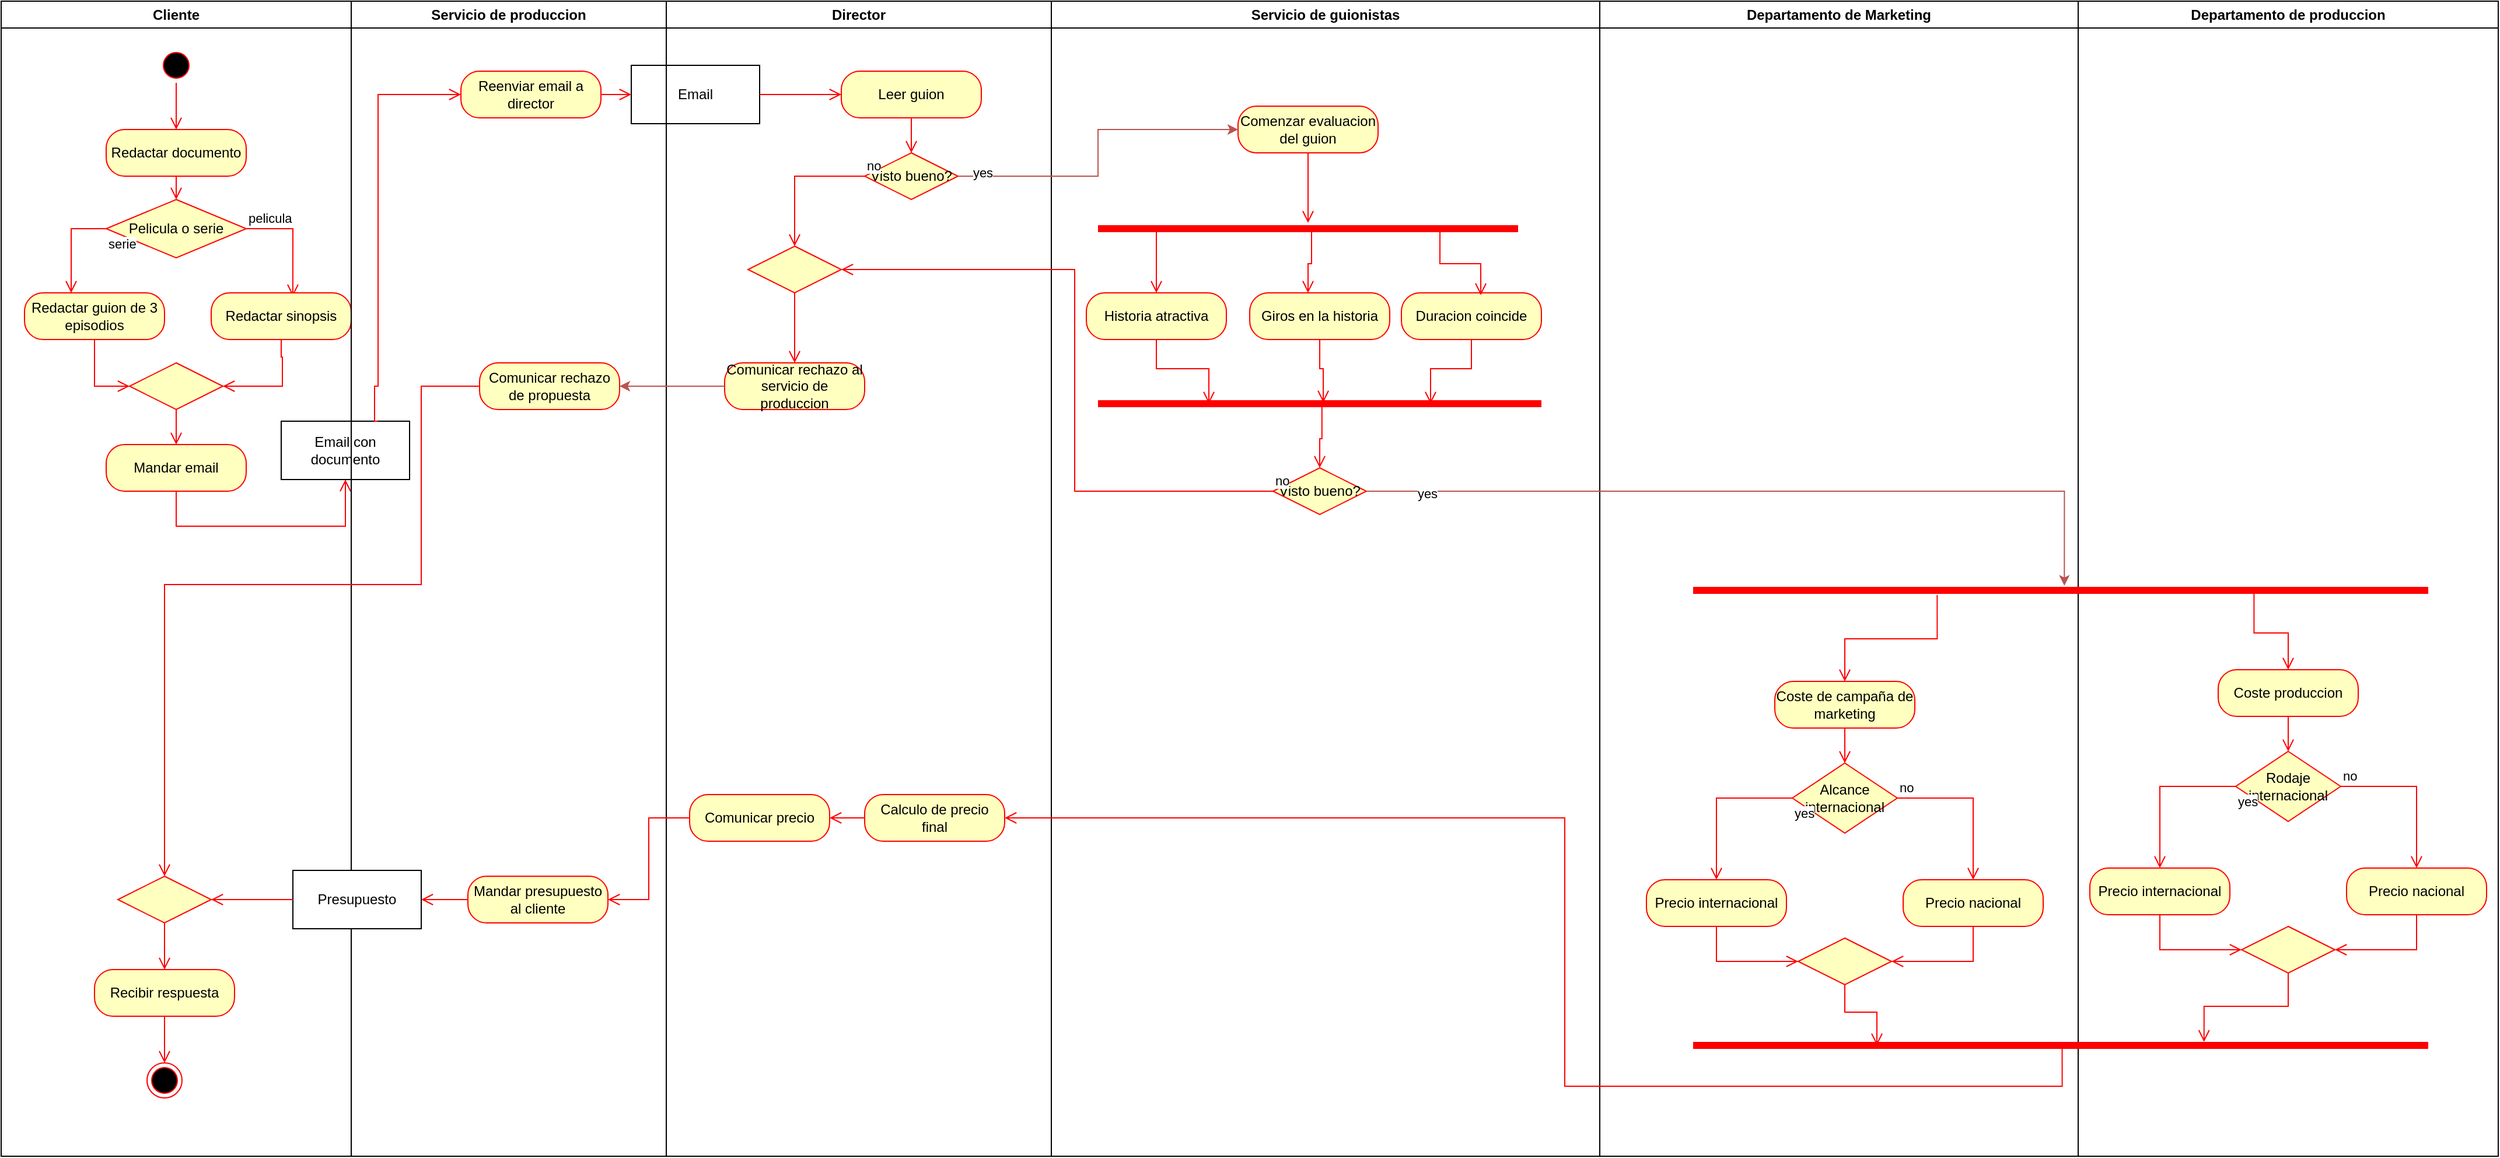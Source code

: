 <mxfile version="26.1.1">
  <diagram name="Página-1" id="FXHR4luyyMVnh68RdkWa">
    <mxGraphModel dx="2074" dy="1146" grid="1" gridSize="10" guides="1" tooltips="1" connect="1" arrows="1" fold="1" page="1" pageScale="1" pageWidth="827" pageHeight="1169" math="0" shadow="0">
      <root>
        <mxCell id="0" />
        <mxCell id="1" parent="0" />
        <mxCell id="V2uawjCJ9MecGlCLI-Co-1" value="Cliente" style="swimlane;whiteSpace=wrap;html=1;" parent="1" vertex="1">
          <mxGeometry x="20" y="10" width="300" height="990" as="geometry" />
        </mxCell>
        <mxCell id="V2uawjCJ9MecGlCLI-Co-17" value="" style="ellipse;html=1;shape=startState;fillColor=#000000;strokeColor=#ff0000;" parent="V2uawjCJ9MecGlCLI-Co-1" vertex="1">
          <mxGeometry x="135" y="40" width="30" height="30" as="geometry" />
        </mxCell>
        <mxCell id="V2uawjCJ9MecGlCLI-Co-18" value="" style="edgeStyle=orthogonalEdgeStyle;html=1;verticalAlign=bottom;endArrow=open;endSize=8;strokeColor=#ff0000;rounded=0;" parent="V2uawjCJ9MecGlCLI-Co-1" source="V2uawjCJ9MecGlCLI-Co-17" target="V2uawjCJ9MecGlCLI-Co-19" edge="1">
          <mxGeometry relative="1" as="geometry">
            <mxPoint x="150" y="130" as="targetPoint" />
          </mxGeometry>
        </mxCell>
        <mxCell id="V2uawjCJ9MecGlCLI-Co-19" value="Redactar documento" style="rounded=1;whiteSpace=wrap;html=1;arcSize=40;fontColor=#000000;fillColor=#ffffc0;strokeColor=#ff0000;" parent="V2uawjCJ9MecGlCLI-Co-1" vertex="1">
          <mxGeometry x="90" y="110" width="120" height="40" as="geometry" />
        </mxCell>
        <mxCell id="V2uawjCJ9MecGlCLI-Co-20" value="" style="edgeStyle=orthogonalEdgeStyle;html=1;verticalAlign=bottom;endArrow=open;endSize=8;strokeColor=#ff0000;rounded=0;" parent="V2uawjCJ9MecGlCLI-Co-1" source="V2uawjCJ9MecGlCLI-Co-19" target="V2uawjCJ9MecGlCLI-Co-22" edge="1">
          <mxGeometry relative="1" as="geometry">
            <mxPoint x="150" y="230" as="targetPoint" />
          </mxGeometry>
        </mxCell>
        <mxCell id="V2uawjCJ9MecGlCLI-Co-22" value="Pelicula o serie" style="rhombus;whiteSpace=wrap;html=1;fontColor=#000000;fillColor=#ffffc0;strokeColor=#ff0000;" parent="V2uawjCJ9MecGlCLI-Co-1" vertex="1">
          <mxGeometry x="90" y="170" width="120" height="50" as="geometry" />
        </mxCell>
        <mxCell id="V2uawjCJ9MecGlCLI-Co-23" value="pelicula" style="edgeStyle=orthogonalEdgeStyle;html=1;align=left;verticalAlign=bottom;endArrow=open;endSize=8;strokeColor=#ff0000;rounded=0;entryX=0.583;entryY=0.075;entryDx=0;entryDy=0;entryPerimeter=0;exitX=1;exitY=0.5;exitDx=0;exitDy=0;" parent="V2uawjCJ9MecGlCLI-Co-1" source="V2uawjCJ9MecGlCLI-Co-22" target="V2uawjCJ9MecGlCLI-Co-25" edge="1">
          <mxGeometry x="-1" relative="1" as="geometry">
            <mxPoint x="290" y="260" as="targetPoint" />
          </mxGeometry>
        </mxCell>
        <mxCell id="V2uawjCJ9MecGlCLI-Co-24" value="serie" style="edgeStyle=orthogonalEdgeStyle;html=1;align=left;verticalAlign=top;endArrow=open;endSize=8;strokeColor=#ff0000;rounded=0;exitX=0;exitY=0.5;exitDx=0;exitDy=0;" parent="V2uawjCJ9MecGlCLI-Co-1" source="V2uawjCJ9MecGlCLI-Co-22" target="V2uawjCJ9MecGlCLI-Co-27" edge="1">
          <mxGeometry x="-1" relative="1" as="geometry">
            <mxPoint x="150" y="340" as="targetPoint" />
            <Array as="points">
              <mxPoint x="60" y="195" />
            </Array>
          </mxGeometry>
        </mxCell>
        <mxCell id="V2uawjCJ9MecGlCLI-Co-25" value="Redactar sinopsis" style="rounded=1;whiteSpace=wrap;html=1;arcSize=40;fontColor=#000000;fillColor=#ffffc0;strokeColor=#ff0000;" parent="V2uawjCJ9MecGlCLI-Co-1" vertex="1">
          <mxGeometry x="180" y="250" width="120" height="40" as="geometry" />
        </mxCell>
        <mxCell id="V2uawjCJ9MecGlCLI-Co-26" value="" style="edgeStyle=orthogonalEdgeStyle;html=1;verticalAlign=bottom;endArrow=open;endSize=8;strokeColor=#ff0000;rounded=0;entryX=1;entryY=0.5;entryDx=0;entryDy=0;" parent="V2uawjCJ9MecGlCLI-Co-1" source="V2uawjCJ9MecGlCLI-Co-25" target="V2uawjCJ9MecGlCLI-Co-34" edge="1">
          <mxGeometry relative="1" as="geometry">
            <mxPoint x="230" y="360" as="targetPoint" />
            <Array as="points">
              <mxPoint x="240" y="305" />
              <mxPoint x="241" y="305" />
              <mxPoint x="241" y="330" />
            </Array>
          </mxGeometry>
        </mxCell>
        <mxCell id="V2uawjCJ9MecGlCLI-Co-27" value="Redactar guion de 3 episodios" style="rounded=1;whiteSpace=wrap;html=1;arcSize=40;fontColor=#000000;fillColor=#ffffc0;strokeColor=#ff0000;" parent="V2uawjCJ9MecGlCLI-Co-1" vertex="1">
          <mxGeometry x="20" y="250" width="120" height="40" as="geometry" />
        </mxCell>
        <mxCell id="V2uawjCJ9MecGlCLI-Co-28" value="" style="edgeStyle=orthogonalEdgeStyle;html=1;verticalAlign=bottom;endArrow=open;endSize=8;strokeColor=#ff0000;rounded=0;entryX=0;entryY=0.5;entryDx=0;entryDy=0;" parent="V2uawjCJ9MecGlCLI-Co-1" source="V2uawjCJ9MecGlCLI-Co-27" target="V2uawjCJ9MecGlCLI-Co-34" edge="1">
          <mxGeometry relative="1" as="geometry">
            <mxPoint x="80" y="330" as="targetPoint" />
          </mxGeometry>
        </mxCell>
        <mxCell id="V2uawjCJ9MecGlCLI-Co-34" value="" style="rhombus;whiteSpace=wrap;html=1;fontColor=#000000;fillColor=#ffffc0;strokeColor=#ff0000;" parent="V2uawjCJ9MecGlCLI-Co-1" vertex="1">
          <mxGeometry x="110" y="310" width="80" height="40" as="geometry" />
        </mxCell>
        <mxCell id="V2uawjCJ9MecGlCLI-Co-36" value="" style="edgeStyle=orthogonalEdgeStyle;html=1;align=left;verticalAlign=top;endArrow=open;endSize=8;strokeColor=#ff0000;rounded=0;entryX=0.5;entryY=0;entryDx=0;entryDy=0;" parent="V2uawjCJ9MecGlCLI-Co-1" source="V2uawjCJ9MecGlCLI-Co-34" target="V2uawjCJ9MecGlCLI-Co-37" edge="1">
          <mxGeometry x="-1" relative="1" as="geometry">
            <mxPoint x="160" y="450" as="targetPoint" />
          </mxGeometry>
        </mxCell>
        <mxCell id="V2uawjCJ9MecGlCLI-Co-37" value="Mandar email" style="rounded=1;whiteSpace=wrap;html=1;arcSize=40;fontColor=#000000;fillColor=#ffffc0;strokeColor=#ff0000;" parent="V2uawjCJ9MecGlCLI-Co-1" vertex="1">
          <mxGeometry x="90" y="380" width="120" height="40" as="geometry" />
        </mxCell>
        <mxCell id="V2uawjCJ9MecGlCLI-Co-38" value="" style="edgeStyle=orthogonalEdgeStyle;html=1;verticalAlign=bottom;endArrow=open;endSize=8;strokeColor=#ff0000;rounded=0;entryX=0.5;entryY=1;entryDx=0;entryDy=0;exitX=0.5;exitY=1;exitDx=0;exitDy=0;" parent="V2uawjCJ9MecGlCLI-Co-1" source="V2uawjCJ9MecGlCLI-Co-37" target="V2uawjCJ9MecGlCLI-Co-39" edge="1">
          <mxGeometry relative="1" as="geometry">
            <mxPoint x="140" y="560" as="targetPoint" />
            <Array as="points">
              <mxPoint x="150" y="450" />
              <mxPoint x="295" y="450" />
            </Array>
          </mxGeometry>
        </mxCell>
        <mxCell id="V2uawjCJ9MecGlCLI-Co-39" value="Email con documento" style="html=1;whiteSpace=wrap;" parent="V2uawjCJ9MecGlCLI-Co-1" vertex="1">
          <mxGeometry x="240" y="360" width="110" height="50" as="geometry" />
        </mxCell>
        <mxCell id="V2uawjCJ9MecGlCLI-Co-112" value="Recibir respuesta" style="rounded=1;whiteSpace=wrap;html=1;arcSize=40;fontColor=#000000;fillColor=#ffffc0;strokeColor=#ff0000;" parent="V2uawjCJ9MecGlCLI-Co-1" vertex="1">
          <mxGeometry x="80" y="830" width="120" height="40" as="geometry" />
        </mxCell>
        <mxCell id="V2uawjCJ9MecGlCLI-Co-114" value="" style="ellipse;html=1;shape=endState;fillColor=#000000;strokeColor=#ff0000;" parent="V2uawjCJ9MecGlCLI-Co-1" vertex="1">
          <mxGeometry x="125" y="910" width="30" height="30" as="geometry" />
        </mxCell>
        <mxCell id="V2uawjCJ9MecGlCLI-Co-113" value="" style="edgeStyle=orthogonalEdgeStyle;html=1;verticalAlign=bottom;endArrow=open;endSize=8;strokeColor=#ff0000;rounded=0;" parent="V2uawjCJ9MecGlCLI-Co-1" source="V2uawjCJ9MecGlCLI-Co-112" target="V2uawjCJ9MecGlCLI-Co-114" edge="1">
          <mxGeometry relative="1" as="geometry">
            <mxPoint x="130" y="950" as="targetPoint" />
          </mxGeometry>
        </mxCell>
        <mxCell id="V2uawjCJ9MecGlCLI-Co-115" value="" style="rhombus;whiteSpace=wrap;html=1;fontColor=#000000;fillColor=#ffffc0;strokeColor=#ff0000;" parent="V2uawjCJ9MecGlCLI-Co-1" vertex="1">
          <mxGeometry x="100" y="750" width="80" height="40" as="geometry" />
        </mxCell>
        <mxCell id="V2uawjCJ9MecGlCLI-Co-117" value="" style="edgeStyle=orthogonalEdgeStyle;html=1;align=left;verticalAlign=top;endArrow=open;endSize=8;strokeColor=#ff0000;rounded=0;entryX=0.5;entryY=0;entryDx=0;entryDy=0;" parent="V2uawjCJ9MecGlCLI-Co-1" source="V2uawjCJ9MecGlCLI-Co-115" target="V2uawjCJ9MecGlCLI-Co-112" edge="1">
          <mxGeometry x="-1" relative="1" as="geometry">
            <mxPoint x="140" y="850" as="targetPoint" />
          </mxGeometry>
        </mxCell>
        <mxCell id="V2uawjCJ9MecGlCLI-Co-2" value="Servicio de produccion" style="swimlane;whiteSpace=wrap;html=1;" parent="1" vertex="1">
          <mxGeometry x="320" y="10" width="270" height="990" as="geometry" />
        </mxCell>
        <mxCell id="V2uawjCJ9MecGlCLI-Co-40" value="Reenviar email a director" style="rounded=1;whiteSpace=wrap;html=1;arcSize=40;fontColor=#000000;fillColor=#ffffc0;strokeColor=#ff0000;" parent="V2uawjCJ9MecGlCLI-Co-2" vertex="1">
          <mxGeometry x="94" y="60" width="120" height="40" as="geometry" />
        </mxCell>
        <mxCell id="V2uawjCJ9MecGlCLI-Co-43" value="Email" style="html=1;whiteSpace=wrap;" parent="V2uawjCJ9MecGlCLI-Co-2" vertex="1">
          <mxGeometry x="240" y="55" width="110" height="50" as="geometry" />
        </mxCell>
        <mxCell id="V2uawjCJ9MecGlCLI-Co-41" value="" style="edgeStyle=orthogonalEdgeStyle;html=1;verticalAlign=bottom;endArrow=open;endSize=8;strokeColor=#ff0000;rounded=0;entryX=0;entryY=0.5;entryDx=0;entryDy=0;" parent="V2uawjCJ9MecGlCLI-Co-2" source="V2uawjCJ9MecGlCLI-Co-40" target="V2uawjCJ9MecGlCLI-Co-43" edge="1">
          <mxGeometry relative="1" as="geometry">
            <mxPoint x="230" y="160" as="targetPoint" />
          </mxGeometry>
        </mxCell>
        <mxCell id="V2uawjCJ9MecGlCLI-Co-109" value="Mandar presupuesto al cliente" style="whiteSpace=wrap;html=1;fillColor=#ffffc0;strokeColor=#ff0000;fontColor=#000000;rounded=1;arcSize=40;" parent="V2uawjCJ9MecGlCLI-Co-2" vertex="1">
          <mxGeometry x="100" y="750" width="120" height="40" as="geometry" />
        </mxCell>
        <mxCell id="V2uawjCJ9MecGlCLI-Co-111" value="Presupuesto" style="html=1;whiteSpace=wrap;" parent="V2uawjCJ9MecGlCLI-Co-2" vertex="1">
          <mxGeometry x="-50" y="745" width="110" height="50" as="geometry" />
        </mxCell>
        <mxCell id="V2uawjCJ9MecGlCLI-Co-119" value="" style="edgeStyle=orthogonalEdgeStyle;html=1;align=left;verticalAlign=top;endArrow=open;endSize=8;strokeColor=#ff0000;rounded=0;entryX=1;entryY=0.5;entryDx=0;entryDy=0;exitX=0;exitY=0.5;exitDx=0;exitDy=0;" parent="V2uawjCJ9MecGlCLI-Co-2" source="V2uawjCJ9MecGlCLI-Co-109" target="V2uawjCJ9MecGlCLI-Co-111" edge="1">
          <mxGeometry x="-1" relative="1" as="geometry">
            <mxPoint x="-110" y="780" as="targetPoint" />
            <mxPoint x="-40" y="780" as="sourcePoint" />
          </mxGeometry>
        </mxCell>
        <mxCell id="V2uawjCJ9MecGlCLI-Co-128" value="Comunicar rechazo de propuesta" style="rounded=1;whiteSpace=wrap;html=1;arcSize=40;fontColor=#000000;fillColor=#ffffc0;strokeColor=#ff0000;" parent="V2uawjCJ9MecGlCLI-Co-2" vertex="1">
          <mxGeometry x="110" y="310" width="120" height="40" as="geometry" />
        </mxCell>
        <mxCell id="V2uawjCJ9MecGlCLI-Co-3" value="Director" style="swimlane;whiteSpace=wrap;html=1;" parent="1" vertex="1">
          <mxGeometry x="590" y="10" width="330" height="990" as="geometry" />
        </mxCell>
        <mxCell id="V2uawjCJ9MecGlCLI-Co-44" value="Leer guion" style="rounded=1;whiteSpace=wrap;html=1;arcSize=40;fontColor=#000000;fillColor=#ffffc0;strokeColor=#ff0000;" parent="V2uawjCJ9MecGlCLI-Co-3" vertex="1">
          <mxGeometry x="150" y="60" width="120" height="40" as="geometry" />
        </mxCell>
        <mxCell id="V2uawjCJ9MecGlCLI-Co-45" value="" style="edgeStyle=orthogonalEdgeStyle;html=1;verticalAlign=bottom;endArrow=open;endSize=8;strokeColor=#ff0000;rounded=0;entryX=0.5;entryY=0;entryDx=0;entryDy=0;" parent="V2uawjCJ9MecGlCLI-Co-3" source="V2uawjCJ9MecGlCLI-Co-44" target="V2uawjCJ9MecGlCLI-Co-47" edge="1">
          <mxGeometry relative="1" as="geometry">
            <mxPoint x="210" y="160" as="targetPoint" />
          </mxGeometry>
        </mxCell>
        <mxCell id="V2uawjCJ9MecGlCLI-Co-47" value="Visto bueno?" style="rhombus;whiteSpace=wrap;html=1;fontColor=#000000;fillColor=#ffffc0;strokeColor=#ff0000;" parent="V2uawjCJ9MecGlCLI-Co-3" vertex="1">
          <mxGeometry x="170" y="130" width="80" height="40" as="geometry" />
        </mxCell>
        <mxCell id="V2uawjCJ9MecGlCLI-Co-48" value="no" style="edgeStyle=orthogonalEdgeStyle;html=1;align=left;verticalAlign=bottom;endArrow=open;endSize=8;strokeColor=#ff0000;rounded=0;entryX=0.5;entryY=0;entryDx=0;entryDy=0;" parent="V2uawjCJ9MecGlCLI-Co-3" source="V2uawjCJ9MecGlCLI-Co-47" target="V2uawjCJ9MecGlCLI-Co-122" edge="1">
          <mxGeometry x="-1" relative="1" as="geometry">
            <mxPoint x="370" y="130" as="targetPoint" />
          </mxGeometry>
        </mxCell>
        <mxCell id="V2uawjCJ9MecGlCLI-Co-100" value="Calculo de precio final" style="rounded=1;whiteSpace=wrap;html=1;arcSize=40;fontColor=#000000;fillColor=#ffffc0;strokeColor=#ff0000;" parent="V2uawjCJ9MecGlCLI-Co-3" vertex="1">
          <mxGeometry x="170" y="680" width="120" height="40" as="geometry" />
        </mxCell>
        <mxCell id="V2uawjCJ9MecGlCLI-Co-103" value="Comunicar precio" style="whiteSpace=wrap;html=1;fillColor=#ffffc0;strokeColor=#ff0000;fontColor=#000000;rounded=1;arcSize=40;" parent="V2uawjCJ9MecGlCLI-Co-3" vertex="1">
          <mxGeometry x="20" y="680" width="120" height="40" as="geometry" />
        </mxCell>
        <mxCell id="V2uawjCJ9MecGlCLI-Co-121" value="" style="edgeStyle=orthogonalEdgeStyle;html=1;align=left;verticalAlign=top;endArrow=open;endSize=8;strokeColor=#ff0000;rounded=0;entryX=1;entryY=0.5;entryDx=0;entryDy=0;exitX=0;exitY=0.5;exitDx=0;exitDy=0;" parent="V2uawjCJ9MecGlCLI-Co-3" source="V2uawjCJ9MecGlCLI-Co-100" target="V2uawjCJ9MecGlCLI-Co-103" edge="1">
          <mxGeometry x="-1" relative="1" as="geometry">
            <mxPoint x="-620" y="840" as="targetPoint" />
            <mxPoint x="-620" y="800" as="sourcePoint" />
          </mxGeometry>
        </mxCell>
        <mxCell id="V2uawjCJ9MecGlCLI-Co-122" value="" style="rhombus;whiteSpace=wrap;html=1;fontColor=#000000;fillColor=#ffffc0;strokeColor=#ff0000;" parent="V2uawjCJ9MecGlCLI-Co-3" vertex="1">
          <mxGeometry x="70" y="210" width="80" height="40" as="geometry" />
        </mxCell>
        <mxCell id="V2uawjCJ9MecGlCLI-Co-124" value="" style="edgeStyle=orthogonalEdgeStyle;html=1;align=left;verticalAlign=top;endArrow=open;endSize=8;strokeColor=#ff0000;rounded=0;entryX=0.5;entryY=0;entryDx=0;entryDy=0;" parent="V2uawjCJ9MecGlCLI-Co-3" source="V2uawjCJ9MecGlCLI-Co-122" edge="1" target="V2uawjCJ9MecGlCLI-Co-126">
          <mxGeometry x="-1" relative="1" as="geometry">
            <mxPoint x="120" y="390" as="targetPoint" />
          </mxGeometry>
        </mxCell>
        <mxCell id="V2uawjCJ9MecGlCLI-Co-126" value="Comunicar rechazo al servicio de produccion" style="rounded=1;whiteSpace=wrap;html=1;arcSize=40;fontColor=#000000;fillColor=#ffffc0;strokeColor=#ff0000;" parent="V2uawjCJ9MecGlCLI-Co-3" vertex="1">
          <mxGeometry x="50" y="310" width="120" height="40" as="geometry" />
        </mxCell>
        <mxCell id="V2uawjCJ9MecGlCLI-Co-4" value="Servicio de guionistas" style="swimlane;whiteSpace=wrap;html=1;" parent="1" vertex="1">
          <mxGeometry x="920" y="10" width="470" height="990" as="geometry" />
        </mxCell>
        <mxCell id="V2uawjCJ9MecGlCLI-Co-77" value="" style="shape=line;html=1;strokeWidth=6;strokeColor=#ff0000;" parent="V2uawjCJ9MecGlCLI-Co-4" vertex="1">
          <mxGeometry x="40" y="190" width="360" height="10" as="geometry" />
        </mxCell>
        <mxCell id="V2uawjCJ9MecGlCLI-Co-80" value="Historia atractiva" style="rounded=1;whiteSpace=wrap;html=1;arcSize=40;fontColor=#000000;fillColor=#ffffc0;strokeColor=#ff0000;" parent="V2uawjCJ9MecGlCLI-Co-4" vertex="1">
          <mxGeometry x="30" y="250" width="120" height="40" as="geometry" />
        </mxCell>
        <mxCell id="V2uawjCJ9MecGlCLI-Co-81" value="" style="edgeStyle=orthogonalEdgeStyle;html=1;verticalAlign=bottom;endArrow=open;endSize=8;strokeColor=#ff0000;rounded=0;entryX=0.25;entryY=0.5;entryDx=0;entryDy=0;entryPerimeter=0;" parent="V2uawjCJ9MecGlCLI-Co-4" source="V2uawjCJ9MecGlCLI-Co-80" target="V2uawjCJ9MecGlCLI-Co-89" edge="1">
          <mxGeometry relative="1" as="geometry">
            <mxPoint x="103.9" y="335" as="targetPoint" />
          </mxGeometry>
        </mxCell>
        <mxCell id="V2uawjCJ9MecGlCLI-Co-82" value="Giros en la historia" style="rounded=1;whiteSpace=wrap;html=1;arcSize=40;fontColor=#000000;fillColor=#ffffc0;strokeColor=#ff0000;" parent="V2uawjCJ9MecGlCLI-Co-4" vertex="1">
          <mxGeometry x="170" y="250" width="120" height="40" as="geometry" />
        </mxCell>
        <mxCell id="V2uawjCJ9MecGlCLI-Co-83" value="" style="edgeStyle=orthogonalEdgeStyle;html=1;verticalAlign=bottom;endArrow=open;endSize=8;strokeColor=#ff0000;rounded=0;entryX=0.508;entryY=0.4;entryDx=0;entryDy=0;entryPerimeter=0;" parent="V2uawjCJ9MecGlCLI-Co-4" source="V2uawjCJ9MecGlCLI-Co-82" target="V2uawjCJ9MecGlCLI-Co-89" edge="1">
          <mxGeometry relative="1" as="geometry">
            <mxPoint x="235" y="330" as="targetPoint" />
          </mxGeometry>
        </mxCell>
        <mxCell id="V2uawjCJ9MecGlCLI-Co-84" value="Duracion coincide" style="rounded=1;whiteSpace=wrap;html=1;arcSize=40;fontColor=#000000;fillColor=#ffffc0;strokeColor=#ff0000;" parent="V2uawjCJ9MecGlCLI-Co-4" vertex="1">
          <mxGeometry x="300" y="250" width="120" height="40" as="geometry" />
        </mxCell>
        <mxCell id="V2uawjCJ9MecGlCLI-Co-85" value="" style="edgeStyle=orthogonalEdgeStyle;html=1;verticalAlign=bottom;endArrow=open;endSize=8;strokeColor=#ff0000;rounded=0;entryX=0.75;entryY=0.5;entryDx=0;entryDy=0;entryPerimeter=0;" parent="V2uawjCJ9MecGlCLI-Co-4" source="V2uawjCJ9MecGlCLI-Co-84" target="V2uawjCJ9MecGlCLI-Co-89" edge="1">
          <mxGeometry relative="1" as="geometry">
            <mxPoint x="363.06" y="332" as="targetPoint" />
          </mxGeometry>
        </mxCell>
        <mxCell id="V2uawjCJ9MecGlCLI-Co-86" value="" style="edgeStyle=orthogonalEdgeStyle;html=1;verticalAlign=bottom;endArrow=open;endSize=8;strokeColor=#ff0000;rounded=0;exitX=0.175;exitY=0.4;exitDx=0;exitDy=0;exitPerimeter=0;entryX=0.5;entryY=0;entryDx=0;entryDy=0;" parent="V2uawjCJ9MecGlCLI-Co-4" source="V2uawjCJ9MecGlCLI-Co-77" target="V2uawjCJ9MecGlCLI-Co-80" edge="1">
          <mxGeometry relative="1" as="geometry">
            <mxPoint x="110" y="360" as="targetPoint" />
            <mxPoint x="110" y="300" as="sourcePoint" />
            <Array as="points">
              <mxPoint x="90" y="194" />
            </Array>
          </mxGeometry>
        </mxCell>
        <mxCell id="V2uawjCJ9MecGlCLI-Co-87" value="" style="edgeStyle=orthogonalEdgeStyle;html=1;verticalAlign=bottom;endArrow=open;endSize=8;strokeColor=#ff0000;rounded=0;exitX=0.5;exitY=0.5;exitDx=0;exitDy=0;exitPerimeter=0;" parent="V2uawjCJ9MecGlCLI-Co-4" source="V2uawjCJ9MecGlCLI-Co-77" target="V2uawjCJ9MecGlCLI-Co-82" edge="1">
          <mxGeometry relative="1" as="geometry">
            <mxPoint x="240" y="360" as="targetPoint" />
            <mxPoint x="240" y="300" as="sourcePoint" />
            <Array as="points">
              <mxPoint x="223" y="195" />
              <mxPoint x="223" y="225" />
              <mxPoint x="220" y="225" />
            </Array>
          </mxGeometry>
        </mxCell>
        <mxCell id="V2uawjCJ9MecGlCLI-Co-88" value="" style="edgeStyle=orthogonalEdgeStyle;html=1;verticalAlign=bottom;endArrow=open;endSize=8;strokeColor=#ff0000;rounded=0;exitX=0.814;exitY=0.4;exitDx=0;exitDy=0;exitPerimeter=0;entryX=0.567;entryY=0.05;entryDx=0;entryDy=0;entryPerimeter=0;" parent="V2uawjCJ9MecGlCLI-Co-4" source="V2uawjCJ9MecGlCLI-Co-77" target="V2uawjCJ9MecGlCLI-Co-84" edge="1">
          <mxGeometry relative="1" as="geometry">
            <mxPoint x="370" y="360" as="targetPoint" />
            <mxPoint x="370" y="300" as="sourcePoint" />
          </mxGeometry>
        </mxCell>
        <mxCell id="V2uawjCJ9MecGlCLI-Co-89" value="" style="shape=line;html=1;strokeWidth=6;strokeColor=#ff0000;" parent="V2uawjCJ9MecGlCLI-Co-4" vertex="1">
          <mxGeometry x="40" y="340" width="380" height="10" as="geometry" />
        </mxCell>
        <mxCell id="V2uawjCJ9MecGlCLI-Co-97" value="Visto bueno?" style="rhombus;whiteSpace=wrap;html=1;fontColor=#000000;fillColor=#ffffc0;strokeColor=#ff0000;" parent="V2uawjCJ9MecGlCLI-Co-4" vertex="1">
          <mxGeometry x="190" y="400" width="80" height="40" as="geometry" />
        </mxCell>
        <mxCell id="V2uawjCJ9MecGlCLI-Co-92" value="" style="edgeStyle=orthogonalEdgeStyle;html=1;verticalAlign=bottom;endArrow=open;endSize=8;strokeColor=#ff0000;rounded=0;exitX=0.505;exitY=0.5;exitDx=0;exitDy=0;exitPerimeter=0;entryX=0.5;entryY=0;entryDx=0;entryDy=0;" parent="V2uawjCJ9MecGlCLI-Co-4" source="V2uawjCJ9MecGlCLI-Co-89" target="V2uawjCJ9MecGlCLI-Co-97" edge="1">
          <mxGeometry relative="1" as="geometry">
            <mxPoint x="-760" y="690" as="targetPoint" />
            <mxPoint x="234.8" y="581" as="sourcePoint" />
          </mxGeometry>
        </mxCell>
        <mxCell id="_atwbcgxJlAn2tQTcj1J-3" value="Comenzar evaluacion del guion" style="rounded=1;whiteSpace=wrap;html=1;arcSize=40;fontColor=#000000;fillColor=#ffffc0;strokeColor=#ff0000;" vertex="1" parent="V2uawjCJ9MecGlCLI-Co-4">
          <mxGeometry x="160" y="90" width="120" height="40" as="geometry" />
        </mxCell>
        <mxCell id="_atwbcgxJlAn2tQTcj1J-4" value="" style="edgeStyle=orthogonalEdgeStyle;html=1;verticalAlign=bottom;endArrow=open;endSize=8;strokeColor=#ff0000;rounded=0;" edge="1" source="_atwbcgxJlAn2tQTcj1J-3" parent="V2uawjCJ9MecGlCLI-Co-4" target="V2uawjCJ9MecGlCLI-Co-77">
          <mxGeometry relative="1" as="geometry">
            <mxPoint x="310" y="350" as="targetPoint" />
          </mxGeometry>
        </mxCell>
        <mxCell id="V2uawjCJ9MecGlCLI-Co-5" value="Departamento de Marketing" style="swimlane;whiteSpace=wrap;html=1;" parent="1" vertex="1">
          <mxGeometry x="1390" y="10" width="410" height="990" as="geometry" />
        </mxCell>
        <mxCell id="V2uawjCJ9MecGlCLI-Co-42" value="" style="edgeStyle=orthogonalEdgeStyle;html=1;verticalAlign=bottom;endArrow=open;endSize=8;strokeColor=#ff0000;rounded=0;entryX=0;entryY=0.5;entryDx=0;entryDy=0;exitX=0.75;exitY=0;exitDx=0;exitDy=0;" parent="1" source="V2uawjCJ9MecGlCLI-Co-39" target="V2uawjCJ9MecGlCLI-Co-40" edge="1">
          <mxGeometry relative="1" as="geometry">
            <mxPoint x="325" y="430" as="targetPoint" />
            <mxPoint x="180" y="440" as="sourcePoint" />
            <Array as="points">
              <mxPoint x="340" y="370" />
              <mxPoint x="340" y="340" />
              <mxPoint x="343" y="340" />
              <mxPoint x="343" y="90" />
            </Array>
          </mxGeometry>
        </mxCell>
        <mxCell id="V2uawjCJ9MecGlCLI-Co-46" value="" style="edgeStyle=orthogonalEdgeStyle;html=1;verticalAlign=bottom;endArrow=open;endSize=8;strokeColor=#ff0000;rounded=0;entryX=0;entryY=0.5;entryDx=0;entryDy=0;exitX=1;exitY=0.5;exitDx=0;exitDy=0;" parent="1" source="V2uawjCJ9MecGlCLI-Co-43" target="V2uawjCJ9MecGlCLI-Co-44" edge="1">
          <mxGeometry relative="1" as="geometry">
            <mxPoint x="750" y="100" as="targetPoint" />
            <mxPoint x="620" y="100" as="sourcePoint" />
          </mxGeometry>
        </mxCell>
        <mxCell id="V2uawjCJ9MecGlCLI-Co-99" value="" style="edgeStyle=orthogonalEdgeStyle;html=1;align=left;verticalAlign=top;endArrow=open;endSize=8;strokeColor=#ff0000;rounded=0;entryX=1;entryY=0.5;entryDx=0;entryDy=0;exitX=0.502;exitY=0.7;exitDx=0;exitDy=0;exitPerimeter=0;" parent="1" source="_atwbcgxJlAn2tQTcj1J-18" target="V2uawjCJ9MecGlCLI-Co-100" edge="1">
          <mxGeometry x="-1" relative="1" as="geometry">
            <mxPoint x="1490" y="780" as="targetPoint" />
            <Array as="points">
              <mxPoint x="1786" y="940" />
              <mxPoint x="1360" y="940" />
              <mxPoint x="1360" y="710" />
            </Array>
            <mxPoint x="1990" y="940" as="sourcePoint" />
          </mxGeometry>
        </mxCell>
        <mxCell id="V2uawjCJ9MecGlCLI-Co-118" value="" style="edgeStyle=orthogonalEdgeStyle;html=1;align=left;verticalAlign=top;endArrow=open;endSize=8;strokeColor=#ff0000;rounded=0;entryX=1;entryY=0.5;entryDx=0;entryDy=0;exitX=0;exitY=0.5;exitDx=0;exitDy=0;" parent="1" source="V2uawjCJ9MecGlCLI-Co-111" target="V2uawjCJ9MecGlCLI-Co-115" edge="1">
          <mxGeometry x="-1" relative="1" as="geometry">
            <mxPoint x="160" y="870" as="targetPoint" />
            <mxPoint x="170" y="810" as="sourcePoint" />
          </mxGeometry>
        </mxCell>
        <mxCell id="V2uawjCJ9MecGlCLI-Co-120" value="" style="edgeStyle=orthogonalEdgeStyle;html=1;align=left;verticalAlign=top;endArrow=open;endSize=8;strokeColor=#ff0000;rounded=0;exitX=0;exitY=0.5;exitDx=0;exitDy=0;entryX=1;entryY=0.5;entryDx=0;entryDy=0;" parent="1" source="V2uawjCJ9MecGlCLI-Co-103" target="V2uawjCJ9MecGlCLI-Co-109" edge="1">
          <mxGeometry x="-1" relative="1" as="geometry">
            <mxPoint x="660" y="780" as="targetPoint" />
            <mxPoint x="290" y="800" as="sourcePoint" />
          </mxGeometry>
        </mxCell>
        <mxCell id="V2uawjCJ9MecGlCLI-Co-98" value="no" style="edgeStyle=orthogonalEdgeStyle;html=1;align=left;verticalAlign=bottom;endArrow=open;endSize=8;strokeColor=#ff0000;rounded=0;entryX=1;entryY=0.5;entryDx=0;entryDy=0;" parent="1" source="V2uawjCJ9MecGlCLI-Co-97" target="V2uawjCJ9MecGlCLI-Co-122" edge="1">
          <mxGeometry x="-1" relative="1" as="geometry">
            <mxPoint x="1630" y="700" as="targetPoint" />
            <Array as="points">
              <mxPoint x="940" y="430" />
              <mxPoint x="940" y="240" />
            </Array>
          </mxGeometry>
        </mxCell>
        <mxCell id="V2uawjCJ9MecGlCLI-Co-130" value="" style="edgeStyle=orthogonalEdgeStyle;html=1;verticalAlign=bottom;endArrow=open;endSize=8;strokeColor=#ff0000;rounded=0;entryX=0.5;entryY=0;entryDx=0;entryDy=0;exitX=0;exitY=0.5;exitDx=0;exitDy=0;" parent="1" source="V2uawjCJ9MecGlCLI-Co-128" target="V2uawjCJ9MecGlCLI-Co-115" edge="1">
          <mxGeometry relative="1" as="geometry">
            <mxPoint x="640" y="690" as="targetPoint" />
            <mxPoint x="920" y="450" as="sourcePoint" />
            <Array as="points">
              <mxPoint x="380" y="340" />
              <mxPoint x="380" y="510" />
              <mxPoint x="160" y="510" />
            </Array>
          </mxGeometry>
        </mxCell>
        <mxCell id="_atwbcgxJlAn2tQTcj1J-2" value="Departamento de produccion" style="swimlane;whiteSpace=wrap;html=1;" vertex="1" parent="1">
          <mxGeometry x="1800" y="10" width="360" height="990" as="geometry" />
        </mxCell>
        <mxCell id="V2uawjCJ9MecGlCLI-Co-66" value="Coste de campaña de marketing" style="rounded=1;whiteSpace=wrap;html=1;arcSize=40;fontColor=#000000;fillColor=#ffffc0;strokeColor=#ff0000;" parent="_atwbcgxJlAn2tQTcj1J-2" vertex="1">
          <mxGeometry x="-260" y="583" width="120" height="40" as="geometry" />
        </mxCell>
        <mxCell id="V2uawjCJ9MecGlCLI-Co-67" value="" style="edgeStyle=orthogonalEdgeStyle;html=1;verticalAlign=bottom;endArrow=open;endSize=8;strokeColor=#ff0000;rounded=0;entryX=0.5;entryY=0;entryDx=0;entryDy=0;" parent="_atwbcgxJlAn2tQTcj1J-2" source="V2uawjCJ9MecGlCLI-Co-66" target="V2uawjCJ9MecGlCLI-Co-68" edge="1">
          <mxGeometry relative="1" as="geometry">
            <mxPoint x="-200" y="713" as="targetPoint" />
          </mxGeometry>
        </mxCell>
        <mxCell id="V2uawjCJ9MecGlCLI-Co-68" value="Alcance internacional" style="rhombus;whiteSpace=wrap;html=1;fontColor=#000000;fillColor=#ffffc0;strokeColor=#ff0000;" parent="_atwbcgxJlAn2tQTcj1J-2" vertex="1">
          <mxGeometry x="-245" y="653" width="90" height="60" as="geometry" />
        </mxCell>
        <mxCell id="V2uawjCJ9MecGlCLI-Co-69" value="Precio nacional" style="rounded=1;whiteSpace=wrap;html=1;arcSize=40;fontColor=#000000;fillColor=#ffffc0;strokeColor=#ff0000;" parent="_atwbcgxJlAn2tQTcj1J-2" vertex="1">
          <mxGeometry x="-150" y="753" width="120" height="40" as="geometry" />
        </mxCell>
        <mxCell id="V2uawjCJ9MecGlCLI-Co-70" value="no" style="edgeStyle=orthogonalEdgeStyle;html=1;align=left;verticalAlign=bottom;endArrow=open;endSize=8;strokeColor=#ff0000;rounded=0;" parent="_atwbcgxJlAn2tQTcj1J-2" source="V2uawjCJ9MecGlCLI-Co-68" target="V2uawjCJ9MecGlCLI-Co-69" edge="1">
          <mxGeometry x="-1" relative="1" as="geometry">
            <mxPoint x="-120" y="773" as="targetPoint" />
          </mxGeometry>
        </mxCell>
        <mxCell id="V2uawjCJ9MecGlCLI-Co-71" value="Precio internacional" style="rounded=1;whiteSpace=wrap;html=1;arcSize=40;fontColor=#000000;fillColor=#ffffc0;strokeColor=#ff0000;" parent="_atwbcgxJlAn2tQTcj1J-2" vertex="1">
          <mxGeometry x="-370" y="753" width="120" height="40" as="geometry" />
        </mxCell>
        <mxCell id="V2uawjCJ9MecGlCLI-Co-72" value="yes" style="edgeStyle=orthogonalEdgeStyle;html=1;align=left;verticalAlign=top;endArrow=open;endSize=8;strokeColor=#ff0000;rounded=0;" parent="_atwbcgxJlAn2tQTcj1J-2" source="V2uawjCJ9MecGlCLI-Co-68" target="V2uawjCJ9MecGlCLI-Co-71" edge="1">
          <mxGeometry x="-1" relative="1" as="geometry">
            <mxPoint x="-260" y="853" as="targetPoint" />
          </mxGeometry>
        </mxCell>
        <mxCell id="V2uawjCJ9MecGlCLI-Co-73" value="" style="rhombus;whiteSpace=wrap;html=1;fontColor=#000000;fillColor=#ffffc0;strokeColor=#ff0000;" parent="_atwbcgxJlAn2tQTcj1J-2" vertex="1">
          <mxGeometry x="-240" y="803" width="80" height="40" as="geometry" />
        </mxCell>
        <mxCell id="V2uawjCJ9MecGlCLI-Co-74" value="" style="edgeStyle=orthogonalEdgeStyle;html=1;align=left;verticalAlign=bottom;endArrow=open;endSize=8;strokeColor=#ff0000;rounded=0;exitX=0.5;exitY=1;exitDx=0;exitDy=0;entryX=1;entryY=0.5;entryDx=0;entryDy=0;" parent="_atwbcgxJlAn2tQTcj1J-2" source="V2uawjCJ9MecGlCLI-Co-69" target="V2uawjCJ9MecGlCLI-Co-73" edge="1">
          <mxGeometry x="-1" relative="1" as="geometry">
            <mxPoint x="-65" y="863" as="targetPoint" />
          </mxGeometry>
        </mxCell>
        <mxCell id="V2uawjCJ9MecGlCLI-Co-75" value="" style="edgeStyle=orthogonalEdgeStyle;html=1;align=left;verticalAlign=top;endArrow=open;endSize=8;strokeColor=#ff0000;rounded=0;exitX=0.5;exitY=1;exitDx=0;exitDy=0;entryX=0;entryY=0.5;entryDx=0;entryDy=0;" parent="_atwbcgxJlAn2tQTcj1J-2" source="V2uawjCJ9MecGlCLI-Co-71" target="V2uawjCJ9MecGlCLI-Co-73" edge="1">
          <mxGeometry x="-1" relative="1" as="geometry">
            <mxPoint x="-205" y="943" as="targetPoint" />
          </mxGeometry>
        </mxCell>
        <mxCell id="V2uawjCJ9MecGlCLI-Co-76" value="" style="edgeStyle=orthogonalEdgeStyle;html=1;verticalAlign=bottom;endArrow=open;endSize=8;strokeColor=#ff0000;rounded=0;entryX=0.5;entryY=0;entryDx=0;entryDy=0;exitX=0.332;exitY=0.9;exitDx=0;exitDy=0;exitPerimeter=0;" parent="_atwbcgxJlAn2tQTcj1J-2" source="_atwbcgxJlAn2tQTcj1J-17" target="V2uawjCJ9MecGlCLI-Co-66" edge="1">
          <mxGeometry relative="1" as="geometry">
            <mxPoint x="-190" y="663" as="targetPoint" />
            <mxPoint x="-204.18" y="550" as="sourcePoint" />
          </mxGeometry>
        </mxCell>
        <mxCell id="V2uawjCJ9MecGlCLI-Co-95" value="" style="edgeStyle=orthogonalEdgeStyle;html=1;verticalAlign=bottom;endArrow=open;endSize=8;strokeColor=#ff0000;rounded=0;entryX=0.25;entryY=0.5;entryDx=0;entryDy=0;entryPerimeter=0;exitX=0.5;exitY=1;exitDx=0;exitDy=0;" parent="_atwbcgxJlAn2tQTcj1J-2" source="V2uawjCJ9MecGlCLI-Co-73" target="_atwbcgxJlAn2tQTcj1J-18" edge="1">
          <mxGeometry relative="1" as="geometry">
            <mxPoint x="-199.8" y="876" as="targetPoint" />
            <mxPoint x="-615" y="813" as="sourcePoint" />
          </mxGeometry>
        </mxCell>
        <mxCell id="_atwbcgxJlAn2tQTcj1J-17" value="" style="shape=line;html=1;strokeWidth=6;strokeColor=#ff0000;" vertex="1" parent="_atwbcgxJlAn2tQTcj1J-2">
          <mxGeometry x="-330" y="500" width="630" height="10" as="geometry" />
        </mxCell>
        <mxCell id="_atwbcgxJlAn2tQTcj1J-18" value="" style="shape=line;html=1;strokeWidth=6;strokeColor=#ff0000;" vertex="1" parent="_atwbcgxJlAn2tQTcj1J-2">
          <mxGeometry x="-330" y="890" width="630" height="10" as="geometry" />
        </mxCell>
        <mxCell id="_atwbcgxJlAn2tQTcj1J-5" value="Coste produccion" style="rounded=1;whiteSpace=wrap;html=1;arcSize=40;fontColor=#000000;fillColor=#ffffc0;strokeColor=#ff0000;" vertex="1" parent="_atwbcgxJlAn2tQTcj1J-2">
          <mxGeometry x="120" y="573" width="120" height="40" as="geometry" />
        </mxCell>
        <mxCell id="_atwbcgxJlAn2tQTcj1J-6" value="" style="edgeStyle=orthogonalEdgeStyle;html=1;verticalAlign=bottom;endArrow=open;endSize=8;strokeColor=#ff0000;rounded=0;entryX=0.5;entryY=0;entryDx=0;entryDy=0;" edge="1" parent="_atwbcgxJlAn2tQTcj1J-2" source="_atwbcgxJlAn2tQTcj1J-5" target="_atwbcgxJlAn2tQTcj1J-7">
          <mxGeometry relative="1" as="geometry">
            <mxPoint x="180" y="703" as="targetPoint" />
          </mxGeometry>
        </mxCell>
        <mxCell id="_atwbcgxJlAn2tQTcj1J-7" value="Rodaje internacional" style="rhombus;whiteSpace=wrap;html=1;fontColor=#000000;fillColor=#ffffc0;strokeColor=#ff0000;" vertex="1" parent="_atwbcgxJlAn2tQTcj1J-2">
          <mxGeometry x="135" y="643" width="90" height="60" as="geometry" />
        </mxCell>
        <mxCell id="_atwbcgxJlAn2tQTcj1J-8" value="Precio nacional" style="rounded=1;whiteSpace=wrap;html=1;arcSize=40;fontColor=#000000;fillColor=#ffffc0;strokeColor=#ff0000;" vertex="1" parent="_atwbcgxJlAn2tQTcj1J-2">
          <mxGeometry x="230" y="743" width="120" height="40" as="geometry" />
        </mxCell>
        <mxCell id="_atwbcgxJlAn2tQTcj1J-9" value="no" style="edgeStyle=orthogonalEdgeStyle;html=1;align=left;verticalAlign=bottom;endArrow=open;endSize=8;strokeColor=#ff0000;rounded=0;" edge="1" parent="_atwbcgxJlAn2tQTcj1J-2" source="_atwbcgxJlAn2tQTcj1J-7" target="_atwbcgxJlAn2tQTcj1J-8">
          <mxGeometry x="-1" relative="1" as="geometry">
            <mxPoint x="260" y="763" as="targetPoint" />
          </mxGeometry>
        </mxCell>
        <mxCell id="_atwbcgxJlAn2tQTcj1J-10" value="Precio internacional" style="rounded=1;whiteSpace=wrap;html=1;arcSize=40;fontColor=#000000;fillColor=#ffffc0;strokeColor=#ff0000;" vertex="1" parent="_atwbcgxJlAn2tQTcj1J-2">
          <mxGeometry x="10" y="743" width="120" height="40" as="geometry" />
        </mxCell>
        <mxCell id="_atwbcgxJlAn2tQTcj1J-11" value="yes" style="edgeStyle=orthogonalEdgeStyle;html=1;align=left;verticalAlign=top;endArrow=open;endSize=8;strokeColor=#ff0000;rounded=0;" edge="1" parent="_atwbcgxJlAn2tQTcj1J-2" source="_atwbcgxJlAn2tQTcj1J-7" target="_atwbcgxJlAn2tQTcj1J-10">
          <mxGeometry x="-1" relative="1" as="geometry">
            <mxPoint x="120" y="843" as="targetPoint" />
          </mxGeometry>
        </mxCell>
        <mxCell id="_atwbcgxJlAn2tQTcj1J-12" value="" style="rhombus;whiteSpace=wrap;html=1;fontColor=#000000;fillColor=#ffffc0;strokeColor=#ff0000;" vertex="1" parent="_atwbcgxJlAn2tQTcj1J-2">
          <mxGeometry x="140" y="793" width="80" height="40" as="geometry" />
        </mxCell>
        <mxCell id="_atwbcgxJlAn2tQTcj1J-13" value="" style="edgeStyle=orthogonalEdgeStyle;html=1;align=left;verticalAlign=bottom;endArrow=open;endSize=8;strokeColor=#ff0000;rounded=0;exitX=0.5;exitY=1;exitDx=0;exitDy=0;entryX=1;entryY=0.5;entryDx=0;entryDy=0;" edge="1" parent="_atwbcgxJlAn2tQTcj1J-2" source="_atwbcgxJlAn2tQTcj1J-8" target="_atwbcgxJlAn2tQTcj1J-12">
          <mxGeometry x="-1" relative="1" as="geometry">
            <mxPoint x="315" y="853" as="targetPoint" />
          </mxGeometry>
        </mxCell>
        <mxCell id="_atwbcgxJlAn2tQTcj1J-14" value="" style="edgeStyle=orthogonalEdgeStyle;html=1;align=left;verticalAlign=top;endArrow=open;endSize=8;strokeColor=#ff0000;rounded=0;exitX=0.5;exitY=1;exitDx=0;exitDy=0;entryX=0;entryY=0.5;entryDx=0;entryDy=0;" edge="1" parent="_atwbcgxJlAn2tQTcj1J-2" source="_atwbcgxJlAn2tQTcj1J-10" target="_atwbcgxJlAn2tQTcj1J-12">
          <mxGeometry x="-1" relative="1" as="geometry">
            <mxPoint x="175" y="933" as="targetPoint" />
          </mxGeometry>
        </mxCell>
        <mxCell id="_atwbcgxJlAn2tQTcj1J-15" value="" style="edgeStyle=orthogonalEdgeStyle;html=1;verticalAlign=bottom;endArrow=open;endSize=8;strokeColor=#ff0000;rounded=0;exitX=0.763;exitY=0.3;exitDx=0;exitDy=0;exitPerimeter=0;entryX=0.5;entryY=0;entryDx=0;entryDy=0;" edge="1" parent="_atwbcgxJlAn2tQTcj1J-2" target="_atwbcgxJlAn2tQTcj1J-5" source="_atwbcgxJlAn2tQTcj1J-17">
          <mxGeometry relative="1" as="geometry">
            <mxPoint x="190" y="713" as="targetPoint" />
            <mxPoint x="181.3" y="540" as="sourcePoint" />
          </mxGeometry>
        </mxCell>
        <mxCell id="_atwbcgxJlAn2tQTcj1J-16" value="" style="edgeStyle=orthogonalEdgeStyle;html=1;verticalAlign=bottom;endArrow=open;endSize=8;strokeColor=#ff0000;rounded=0;entryX=0.695;entryY=0.2;entryDx=0;entryDy=0;entryPerimeter=0;exitX=0.5;exitY=1;exitDx=0;exitDy=0;" edge="1" parent="_atwbcgxJlAn2tQTcj1J-2" source="_atwbcgxJlAn2tQTcj1J-12" target="_atwbcgxJlAn2tQTcj1J-18">
          <mxGeometry relative="1" as="geometry">
            <mxPoint x="183.4" y="859" as="targetPoint" />
            <mxPoint x="1115" y="783" as="sourcePoint" />
          </mxGeometry>
        </mxCell>
        <mxCell id="_atwbcgxJlAn2tQTcj1J-19" style="edgeStyle=orthogonalEdgeStyle;rounded=0;orthogonalLoop=1;jettySize=auto;html=1;fillColor=#f8cecc;strokeColor=#b85450;" edge="1" parent="1" source="V2uawjCJ9MecGlCLI-Co-126" target="V2uawjCJ9MecGlCLI-Co-128">
          <mxGeometry relative="1" as="geometry" />
        </mxCell>
        <mxCell id="_atwbcgxJlAn2tQTcj1J-20" style="edgeStyle=orthogonalEdgeStyle;rounded=0;orthogonalLoop=1;jettySize=auto;html=1;entryX=0;entryY=0.5;entryDx=0;entryDy=0;fillColor=#f8cecc;strokeColor=#b85450;" edge="1" parent="1" source="V2uawjCJ9MecGlCLI-Co-47" target="_atwbcgxJlAn2tQTcj1J-3">
          <mxGeometry relative="1" as="geometry" />
        </mxCell>
        <mxCell id="_atwbcgxJlAn2tQTcj1J-23" value="yes" style="edgeLabel;html=1;align=center;verticalAlign=middle;resizable=0;points=[];" vertex="1" connectable="0" parent="_atwbcgxJlAn2tQTcj1J-20">
          <mxGeometry x="-0.85" y="3" relative="1" as="geometry">
            <mxPoint as="offset" />
          </mxGeometry>
        </mxCell>
        <mxCell id="_atwbcgxJlAn2tQTcj1J-21" style="edgeStyle=orthogonalEdgeStyle;rounded=0;orthogonalLoop=1;jettySize=auto;html=1;entryX=0.505;entryY=0.1;entryDx=0;entryDy=0;entryPerimeter=0;fillColor=#f8cecc;strokeColor=#b85450;" edge="1" parent="1" source="V2uawjCJ9MecGlCLI-Co-97" target="_atwbcgxJlAn2tQTcj1J-17">
          <mxGeometry relative="1" as="geometry" />
        </mxCell>
        <mxCell id="_atwbcgxJlAn2tQTcj1J-22" value="yes" style="edgeLabel;html=1;align=center;verticalAlign=middle;resizable=0;points=[];" vertex="1" connectable="0" parent="_atwbcgxJlAn2tQTcj1J-21">
          <mxGeometry x="-0.847" y="-2" relative="1" as="geometry">
            <mxPoint as="offset" />
          </mxGeometry>
        </mxCell>
      </root>
    </mxGraphModel>
  </diagram>
</mxfile>
